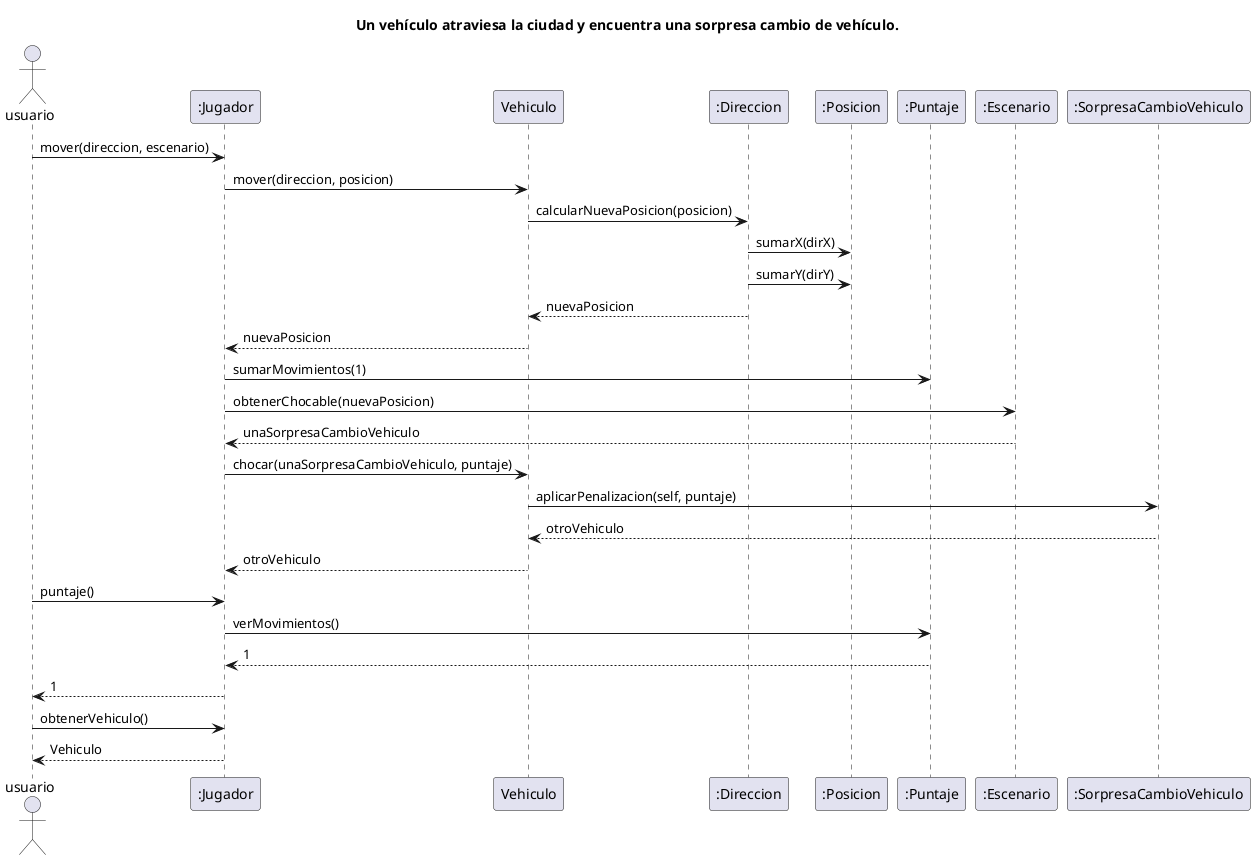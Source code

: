 @startuml
title Un vehículo atraviesa la ciudad y encuentra una sorpresa cambio de vehículo.
Actor usuario

"usuario" -> ":Jugador": mover(direccion, escenario)
":Jugador" -> "Vehiculo": mover(direccion, posicion)
"Vehiculo" -> ":Direccion": calcularNuevaPosicion(posicion)
":Direccion" -> ":Posicion": sumarX(dirX)
":Direccion" -> ":Posicion": sumarY(dirY)
":Direccion" --> "Vehiculo": nuevaPosicion
"Vehiculo" --> ":Jugador": nuevaPosicion
":Jugador" -> ":Puntaje": sumarMovimientos(1)
":Jugador" -> ":Escenario": obtenerChocable(nuevaPosicion)
":Escenario" --> ":Jugador": unaSorpresaCambioVehiculo
":Jugador" -> "Vehiculo": chocar(unaSorpresaCambioVehiculo, puntaje)
"Vehiculo" -> ":SorpresaCambioVehiculo": aplicarPenalizacion(self, puntaje)
":SorpresaCambioVehiculo" --> "Vehiculo" : otroVehiculo
"Vehiculo" --> ":Jugador" : otroVehiculo

"usuario" -> ":Jugador": puntaje()
":Jugador" -> ":Puntaje": verMovimientos()
return 1
":Jugador" --> "usuario" : 1

"usuario" -> ":Jugador": obtenerVehiculo()
return Vehiculo
@enduml